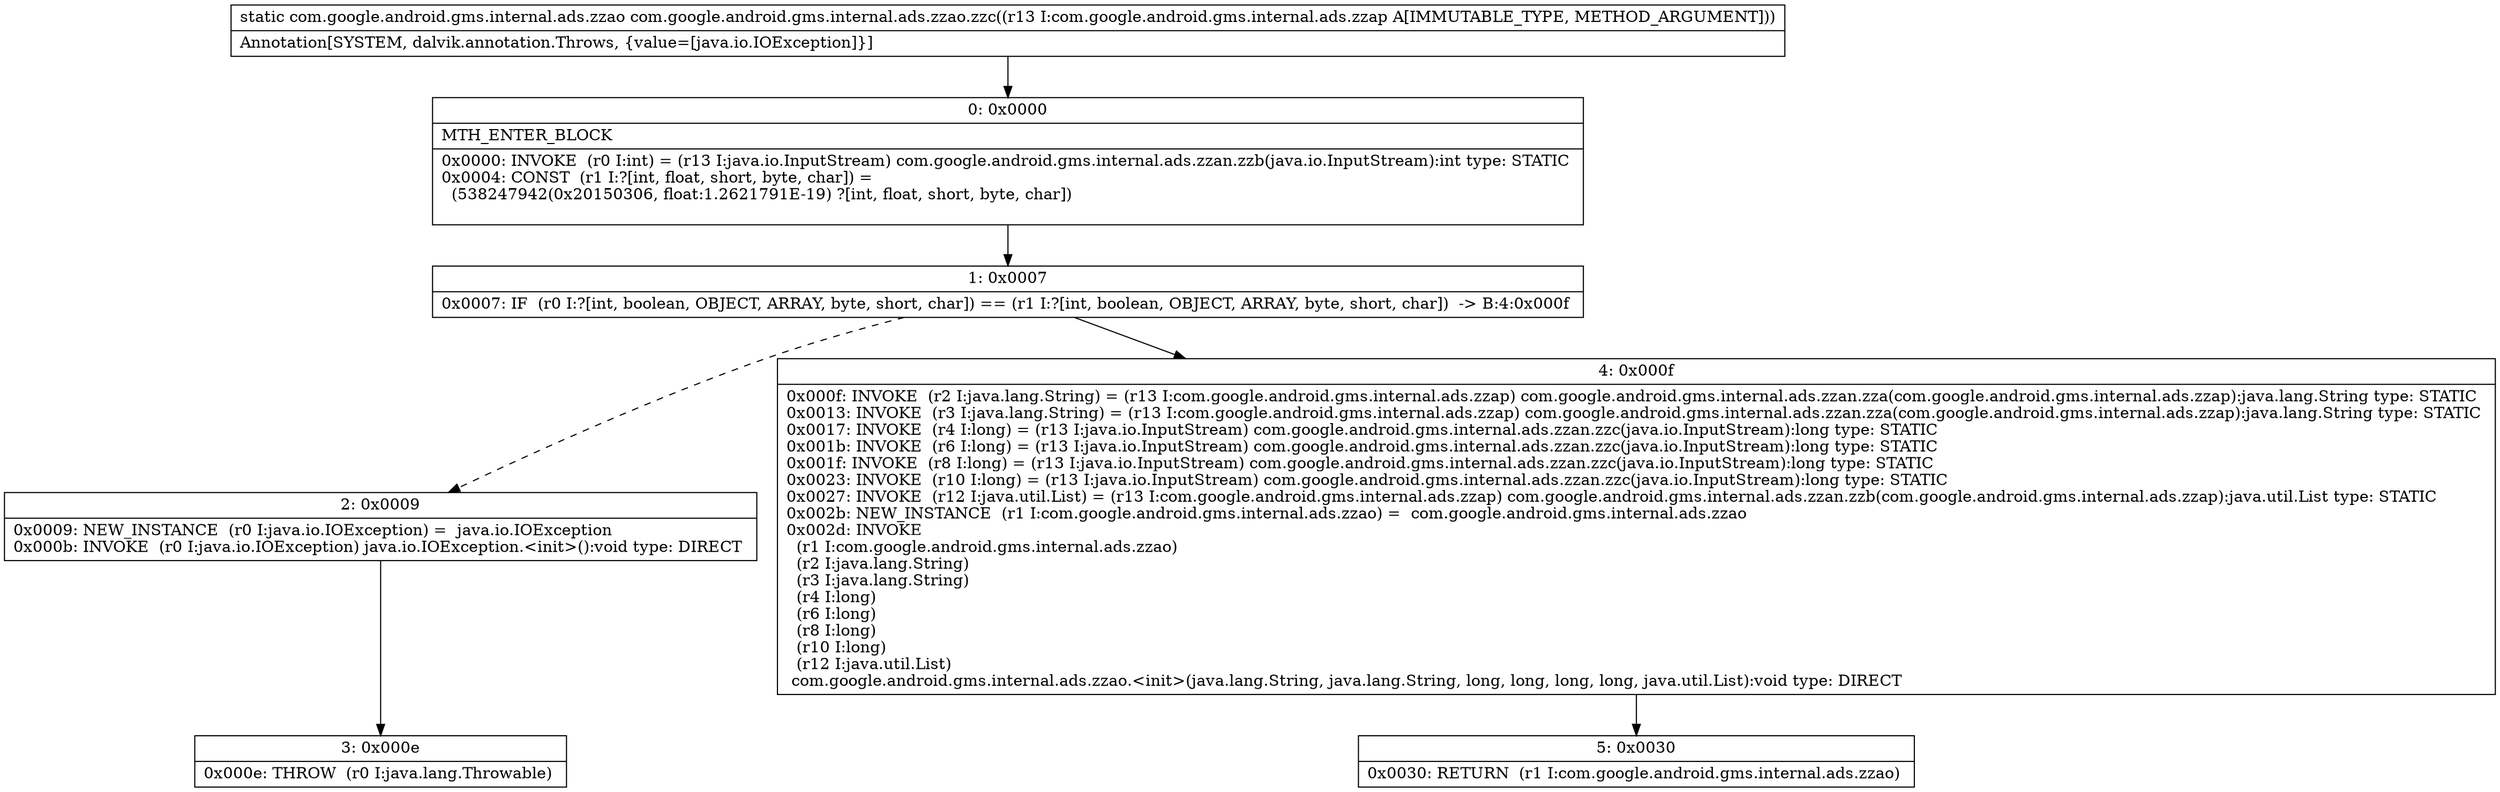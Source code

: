 digraph "CFG forcom.google.android.gms.internal.ads.zzao.zzc(Lcom\/google\/android\/gms\/internal\/ads\/zzap;)Lcom\/google\/android\/gms\/internal\/ads\/zzao;" {
Node_0 [shape=record,label="{0\:\ 0x0000|MTH_ENTER_BLOCK\l|0x0000: INVOKE  (r0 I:int) = (r13 I:java.io.InputStream) com.google.android.gms.internal.ads.zzan.zzb(java.io.InputStream):int type: STATIC \l0x0004: CONST  (r1 I:?[int, float, short, byte, char]) = \l  (538247942(0x20150306, float:1.2621791E\-19) ?[int, float, short, byte, char])\l \l}"];
Node_1 [shape=record,label="{1\:\ 0x0007|0x0007: IF  (r0 I:?[int, boolean, OBJECT, ARRAY, byte, short, char]) == (r1 I:?[int, boolean, OBJECT, ARRAY, byte, short, char])  \-\> B:4:0x000f \l}"];
Node_2 [shape=record,label="{2\:\ 0x0009|0x0009: NEW_INSTANCE  (r0 I:java.io.IOException) =  java.io.IOException \l0x000b: INVOKE  (r0 I:java.io.IOException) java.io.IOException.\<init\>():void type: DIRECT \l}"];
Node_3 [shape=record,label="{3\:\ 0x000e|0x000e: THROW  (r0 I:java.lang.Throwable) \l}"];
Node_4 [shape=record,label="{4\:\ 0x000f|0x000f: INVOKE  (r2 I:java.lang.String) = (r13 I:com.google.android.gms.internal.ads.zzap) com.google.android.gms.internal.ads.zzan.zza(com.google.android.gms.internal.ads.zzap):java.lang.String type: STATIC \l0x0013: INVOKE  (r3 I:java.lang.String) = (r13 I:com.google.android.gms.internal.ads.zzap) com.google.android.gms.internal.ads.zzan.zza(com.google.android.gms.internal.ads.zzap):java.lang.String type: STATIC \l0x0017: INVOKE  (r4 I:long) = (r13 I:java.io.InputStream) com.google.android.gms.internal.ads.zzan.zzc(java.io.InputStream):long type: STATIC \l0x001b: INVOKE  (r6 I:long) = (r13 I:java.io.InputStream) com.google.android.gms.internal.ads.zzan.zzc(java.io.InputStream):long type: STATIC \l0x001f: INVOKE  (r8 I:long) = (r13 I:java.io.InputStream) com.google.android.gms.internal.ads.zzan.zzc(java.io.InputStream):long type: STATIC \l0x0023: INVOKE  (r10 I:long) = (r13 I:java.io.InputStream) com.google.android.gms.internal.ads.zzan.zzc(java.io.InputStream):long type: STATIC \l0x0027: INVOKE  (r12 I:java.util.List) = (r13 I:com.google.android.gms.internal.ads.zzap) com.google.android.gms.internal.ads.zzan.zzb(com.google.android.gms.internal.ads.zzap):java.util.List type: STATIC \l0x002b: NEW_INSTANCE  (r1 I:com.google.android.gms.internal.ads.zzao) =  com.google.android.gms.internal.ads.zzao \l0x002d: INVOKE  \l  (r1 I:com.google.android.gms.internal.ads.zzao)\l  (r2 I:java.lang.String)\l  (r3 I:java.lang.String)\l  (r4 I:long)\l  (r6 I:long)\l  (r8 I:long)\l  (r10 I:long)\l  (r12 I:java.util.List)\l com.google.android.gms.internal.ads.zzao.\<init\>(java.lang.String, java.lang.String, long, long, long, long, java.util.List):void type: DIRECT \l}"];
Node_5 [shape=record,label="{5\:\ 0x0030|0x0030: RETURN  (r1 I:com.google.android.gms.internal.ads.zzao) \l}"];
MethodNode[shape=record,label="{static com.google.android.gms.internal.ads.zzao com.google.android.gms.internal.ads.zzao.zzc((r13 I:com.google.android.gms.internal.ads.zzap A[IMMUTABLE_TYPE, METHOD_ARGUMENT]))  | Annotation[SYSTEM, dalvik.annotation.Throws, \{value=[java.io.IOException]\}]\l}"];
MethodNode -> Node_0;
Node_0 -> Node_1;
Node_1 -> Node_2[style=dashed];
Node_1 -> Node_4;
Node_2 -> Node_3;
Node_4 -> Node_5;
}

